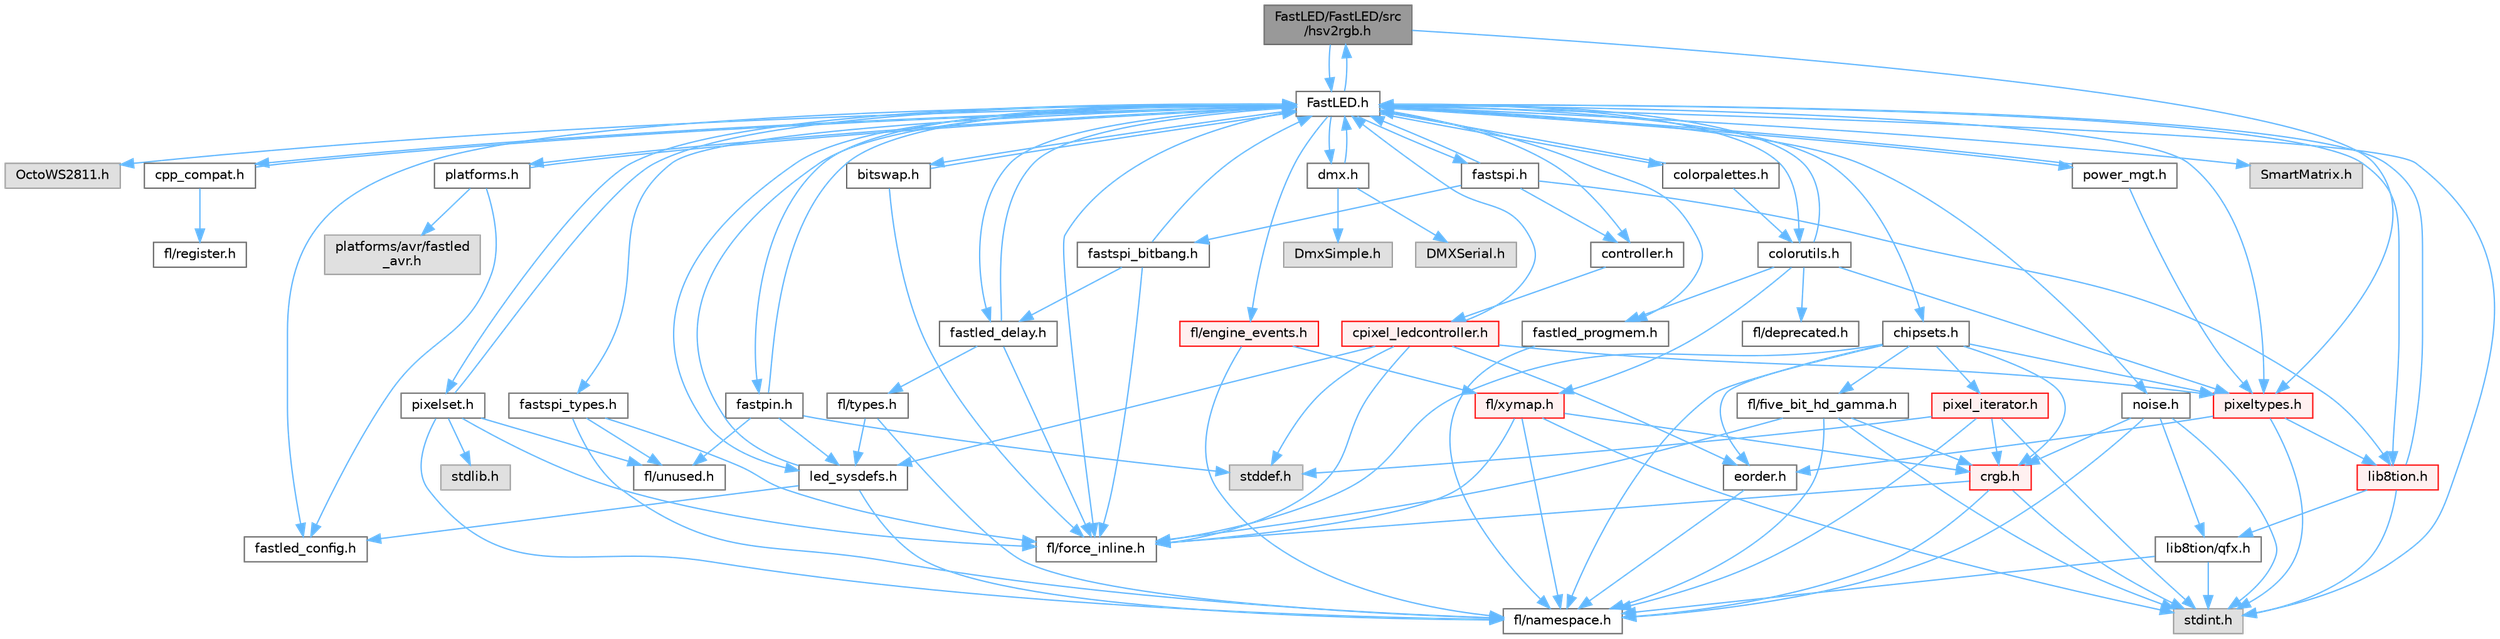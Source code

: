digraph "FastLED/FastLED/src/hsv2rgb.h"
{
 // LATEX_PDF_SIZE
  bgcolor="transparent";
  edge [fontname=Helvetica,fontsize=10,labelfontname=Helvetica,labelfontsize=10];
  node [fontname=Helvetica,fontsize=10,shape=box,height=0.2,width=0.4];
  Node1 [id="Node000001",label="FastLED/FastLED/src\l/hsv2rgb.h",height=0.2,width=0.4,color="gray40", fillcolor="grey60", style="filled", fontcolor="black",tooltip="Functions to convert from the HSV colorspace to the RGB colorspace."];
  Node1 -> Node2 [id="edge1_Node000001_Node000002",color="steelblue1",style="solid",tooltip=" "];
  Node2 [id="Node000002",label="FastLED.h",height=0.2,width=0.4,color="grey40", fillcolor="white", style="filled",URL="$db/d97/_fast_l_e_d_8h.html",tooltip="central include file for FastLED, defines the CFastLED class/object"];
  Node2 -> Node3 [id="edge2_Node000002_Node000003",color="steelblue1",style="solid",tooltip=" "];
  Node3 [id="Node000003",label="stdint.h",height=0.2,width=0.4,color="grey60", fillcolor="#E0E0E0", style="filled",tooltip=" "];
  Node2 -> Node4 [id="edge3_Node000002_Node000004",color="steelblue1",style="solid",tooltip=" "];
  Node4 [id="Node000004",label="SmartMatrix.h",height=0.2,width=0.4,color="grey60", fillcolor="#E0E0E0", style="filled",tooltip=" "];
  Node2 -> Node5 [id="edge4_Node000002_Node000005",color="steelblue1",style="solid",tooltip=" "];
  Node5 [id="Node000005",label="OctoWS2811.h",height=0.2,width=0.4,color="grey60", fillcolor="#E0E0E0", style="filled",tooltip=" "];
  Node2 -> Node6 [id="edge5_Node000002_Node000006",color="steelblue1",style="solid",tooltip=" "];
  Node6 [id="Node000006",label="fl/force_inline.h",height=0.2,width=0.4,color="grey40", fillcolor="white", style="filled",URL="$d8/d2d/fl_2force__inline_8h.html",tooltip=" "];
  Node2 -> Node7 [id="edge6_Node000002_Node000007",color="steelblue1",style="solid",tooltip=" "];
  Node7 [id="Node000007",label="cpp_compat.h",height=0.2,width=0.4,color="grey40", fillcolor="white", style="filled",URL="$d9/d13/cpp__compat_8h.html",tooltip="Compatibility functions based on C++ version."];
  Node7 -> Node2 [id="edge7_Node000007_Node000002",color="steelblue1",style="solid",tooltip=" "];
  Node7 -> Node8 [id="edge8_Node000007_Node000008",color="steelblue1",style="solid",tooltip=" "];
  Node8 [id="Node000008",label="fl/register.h",height=0.2,width=0.4,color="grey40", fillcolor="white", style="filled",URL="$d8/dc1/fl_2register_8h.html",tooltip=" "];
  Node2 -> Node9 [id="edge9_Node000002_Node000009",color="steelblue1",style="solid",tooltip=" "];
  Node9 [id="Node000009",label="fastled_config.h",height=0.2,width=0.4,color="grey40", fillcolor="white", style="filled",URL="$d5/d11/fastled__config_8h.html",tooltip="Contains definitions that can be used to configure FastLED at compile time."];
  Node2 -> Node10 [id="edge10_Node000002_Node000010",color="steelblue1",style="solid",tooltip=" "];
  Node10 [id="Node000010",label="led_sysdefs.h",height=0.2,width=0.4,color="grey40", fillcolor="white", style="filled",URL="$d9/d3e/led__sysdefs_8h.html",tooltip="Determines which platform system definitions to include."];
  Node10 -> Node2 [id="edge11_Node000010_Node000002",color="steelblue1",style="solid",tooltip=" "];
  Node10 -> Node9 [id="edge12_Node000010_Node000009",color="steelblue1",style="solid",tooltip=" "];
  Node10 -> Node11 [id="edge13_Node000010_Node000011",color="steelblue1",style="solid",tooltip=" "];
  Node11 [id="Node000011",label="fl/namespace.h",height=0.2,width=0.4,color="grey40", fillcolor="white", style="filled",URL="$df/d2a/namespace_8h.html",tooltip="Implements the FastLED namespace macros."];
  Node2 -> Node12 [id="edge14_Node000002_Node000012",color="steelblue1",style="solid",tooltip=" "];
  Node12 [id="Node000012",label="fastled_delay.h",height=0.2,width=0.4,color="grey40", fillcolor="white", style="filled",URL="$d0/da8/fastled__delay_8h.html",tooltip="Utility functions and classes for managing delay cycles."];
  Node12 -> Node2 [id="edge15_Node000012_Node000002",color="steelblue1",style="solid",tooltip=" "];
  Node12 -> Node13 [id="edge16_Node000012_Node000013",color="steelblue1",style="solid",tooltip=" "];
  Node13 [id="Node000013",label="fl/types.h",height=0.2,width=0.4,color="grey40", fillcolor="white", style="filled",URL="$d7/da1/fl_2types_8h.html",tooltip=" "];
  Node13 -> Node10 [id="edge17_Node000013_Node000010",color="steelblue1",style="solid",tooltip=" "];
  Node13 -> Node11 [id="edge18_Node000013_Node000011",color="steelblue1",style="solid",tooltip=" "];
  Node12 -> Node6 [id="edge19_Node000012_Node000006",color="steelblue1",style="solid",tooltip=" "];
  Node2 -> Node14 [id="edge20_Node000002_Node000014",color="steelblue1",style="solid",tooltip=" "];
  Node14 [id="Node000014",label="bitswap.h",height=0.2,width=0.4,color="grey40", fillcolor="white", style="filled",URL="$de/ded/bitswap_8h.html",tooltip="Functions for doing a rotation of bits/bytes used by parallel output."];
  Node14 -> Node2 [id="edge21_Node000014_Node000002",color="steelblue1",style="solid",tooltip=" "];
  Node14 -> Node6 [id="edge22_Node000014_Node000006",color="steelblue1",style="solid",tooltip=" "];
  Node2 -> Node15 [id="edge23_Node000002_Node000015",color="steelblue1",style="solid",tooltip=" "];
  Node15 [id="Node000015",label="controller.h",height=0.2,width=0.4,color="grey40", fillcolor="white", style="filled",URL="$d2/dd9/controller_8h.html",tooltip="deprecated: base definitions used by led controllers for writing out led data"];
  Node15 -> Node16 [id="edge24_Node000015_Node000016",color="steelblue1",style="solid",tooltip=" "];
  Node16 [id="Node000016",label="cpixel_ledcontroller.h",height=0.2,width=0.4,color="red", fillcolor="#FFF0F0", style="filled",URL="$d9/d57/cpixel__ledcontroller_8h.html",tooltip="defines the templated version of the CLEDController class"];
  Node16 -> Node17 [id="edge25_Node000016_Node000017",color="steelblue1",style="solid",tooltip=" "];
  Node17 [id="Node000017",label="stddef.h",height=0.2,width=0.4,color="grey60", fillcolor="#E0E0E0", style="filled",tooltip=" "];
  Node16 -> Node2 [id="edge26_Node000016_Node000002",color="steelblue1",style="solid",tooltip=" "];
  Node16 -> Node10 [id="edge27_Node000016_Node000010",color="steelblue1",style="solid",tooltip=" "];
  Node16 -> Node18 [id="edge28_Node000016_Node000018",color="steelblue1",style="solid",tooltip=" "];
  Node18 [id="Node000018",label="pixeltypes.h",height=0.2,width=0.4,color="red", fillcolor="#FFF0F0", style="filled",URL="$d2/dba/pixeltypes_8h.html",tooltip="Includes defintions for RGB and HSV pixels."];
  Node18 -> Node3 [id="edge29_Node000018_Node000003",color="steelblue1",style="solid",tooltip=" "];
  Node18 -> Node19 [id="edge30_Node000018_Node000019",color="steelblue1",style="solid",tooltip=" "];
  Node19 [id="Node000019",label="lib8tion.h",height=0.2,width=0.4,color="red", fillcolor="#FFF0F0", style="filled",URL="$df/da5/lib8tion_8h.html",tooltip="Fast, efficient 8-bit math functions specifically designed for high-performance LED programming."];
  Node19 -> Node2 [id="edge31_Node000019_Node000002",color="steelblue1",style="solid",tooltip=" "];
  Node19 -> Node3 [id="edge32_Node000019_Node000003",color="steelblue1",style="solid",tooltip=" "];
  Node19 -> Node22 [id="edge33_Node000019_Node000022",color="steelblue1",style="solid",tooltip=" "];
  Node22 [id="Node000022",label="lib8tion/qfx.h",height=0.2,width=0.4,color="grey40", fillcolor="white", style="filled",URL="$d2/d19/qfx_8h.html",tooltip=" "];
  Node22 -> Node3 [id="edge34_Node000022_Node000003",color="steelblue1",style="solid",tooltip=" "];
  Node22 -> Node11 [id="edge35_Node000022_Node000011",color="steelblue1",style="solid",tooltip=" "];
  Node18 -> Node33 [id="edge36_Node000018_Node000033",color="steelblue1",style="solid",tooltip=" "];
  Node33 [id="Node000033",label="eorder.h",height=0.2,width=0.4,color="grey40", fillcolor="white", style="filled",URL="$db/d07/eorder_8h.html",tooltip="Defines color channel ordering enumerations."];
  Node33 -> Node11 [id="edge37_Node000033_Node000011",color="steelblue1",style="solid",tooltip=" "];
  Node16 -> Node33 [id="edge38_Node000016_Node000033",color="steelblue1",style="solid",tooltip=" "];
  Node16 -> Node6 [id="edge39_Node000016_Node000006",color="steelblue1",style="solid",tooltip=" "];
  Node2 -> Node63 [id="edge40_Node000002_Node000063",color="steelblue1",style="solid",tooltip=" "];
  Node63 [id="Node000063",label="fastpin.h",height=0.2,width=0.4,color="grey40", fillcolor="white", style="filled",URL="$db/d65/fastpin_8h.html",tooltip="Class base definitions for defining fast pin access."];
  Node63 -> Node2 [id="edge41_Node000063_Node000002",color="steelblue1",style="solid",tooltip=" "];
  Node63 -> Node10 [id="edge42_Node000063_Node000010",color="steelblue1",style="solid",tooltip=" "];
  Node63 -> Node17 [id="edge43_Node000063_Node000017",color="steelblue1",style="solid",tooltip=" "];
  Node63 -> Node48 [id="edge44_Node000063_Node000048",color="steelblue1",style="solid",tooltip=" "];
  Node48 [id="Node000048",label="fl/unused.h",height=0.2,width=0.4,color="grey40", fillcolor="white", style="filled",URL="$d8/d4b/unused_8h.html",tooltip=" "];
  Node2 -> Node64 [id="edge45_Node000002_Node000064",color="steelblue1",style="solid",tooltip=" "];
  Node64 [id="Node000064",label="fastspi_types.h",height=0.2,width=0.4,color="grey40", fillcolor="white", style="filled",URL="$d2/ddb/fastspi__types_8h.html",tooltip="Data types and constants used by SPI interfaces."];
  Node64 -> Node6 [id="edge46_Node000064_Node000006",color="steelblue1",style="solid",tooltip=" "];
  Node64 -> Node11 [id="edge47_Node000064_Node000011",color="steelblue1",style="solid",tooltip=" "];
  Node64 -> Node48 [id="edge48_Node000064_Node000048",color="steelblue1",style="solid",tooltip=" "];
  Node2 -> Node65 [id="edge49_Node000002_Node000065",color="steelblue1",style="solid",tooltip=" "];
  Node65 [id="Node000065",label="dmx.h",height=0.2,width=0.4,color="grey40", fillcolor="white", style="filled",URL="$d3/de1/dmx_8h.html",tooltip="Defines the DMX512-based LED controllers."];
  Node65 -> Node2 [id="edge50_Node000065_Node000002",color="steelblue1",style="solid",tooltip=" "];
  Node65 -> Node66 [id="edge51_Node000065_Node000066",color="steelblue1",style="solid",tooltip=" "];
  Node66 [id="Node000066",label="DmxSimple.h",height=0.2,width=0.4,color="grey60", fillcolor="#E0E0E0", style="filled",tooltip=" "];
  Node65 -> Node67 [id="edge52_Node000065_Node000067",color="steelblue1",style="solid",tooltip=" "];
  Node67 [id="Node000067",label="DMXSerial.h",height=0.2,width=0.4,color="grey60", fillcolor="#E0E0E0", style="filled",tooltip=" "];
  Node2 -> Node68 [id="edge53_Node000002_Node000068",color="steelblue1",style="solid",tooltip=" "];
  Node68 [id="Node000068",label="platforms.h",height=0.2,width=0.4,color="grey40", fillcolor="white", style="filled",URL="$da/dc9/platforms_8h.html",tooltip="Determines which platforms headers to include."];
  Node68 -> Node2 [id="edge54_Node000068_Node000002",color="steelblue1",style="solid",tooltip=" "];
  Node68 -> Node9 [id="edge55_Node000068_Node000009",color="steelblue1",style="solid",tooltip=" "];
  Node68 -> Node69 [id="edge56_Node000068_Node000069",color="steelblue1",style="solid",tooltip=" "];
  Node69 [id="Node000069",label="platforms/avr/fastled\l_avr.h",height=0.2,width=0.4,color="grey60", fillcolor="#E0E0E0", style="filled",tooltip=" "];
  Node2 -> Node70 [id="edge57_Node000002_Node000070",color="steelblue1",style="solid",tooltip=" "];
  Node70 [id="Node000070",label="fastled_progmem.h",height=0.2,width=0.4,color="grey40", fillcolor="white", style="filled",URL="$df/dab/fastled__progmem_8h.html",tooltip="Wrapper definitions to allow seamless use of PROGMEM in environments that have it."];
  Node70 -> Node11 [id="edge58_Node000070_Node000011",color="steelblue1",style="solid",tooltip=" "];
  Node2 -> Node19 [id="edge59_Node000002_Node000019",color="steelblue1",style="solid",tooltip=" "];
  Node2 -> Node18 [id="edge60_Node000002_Node000018",color="steelblue1",style="solid",tooltip=" "];
  Node2 -> Node1 [id="edge61_Node000002_Node000001",color="steelblue1",style="solid",tooltip=" "];
  Node2 -> Node71 [id="edge62_Node000002_Node000071",color="steelblue1",style="solid",tooltip=" "];
  Node71 [id="Node000071",label="colorutils.h",height=0.2,width=0.4,color="grey40", fillcolor="white", style="filled",URL="$d1/dfb/colorutils_8h.html",tooltip="Utility functions for color fill, palettes, blending, and more."];
  Node71 -> Node2 [id="edge63_Node000071_Node000002",color="steelblue1",style="solid",tooltip=" "];
  Node71 -> Node18 [id="edge64_Node000071_Node000018",color="steelblue1",style="solid",tooltip=" "];
  Node71 -> Node70 [id="edge65_Node000071_Node000070",color="steelblue1",style="solid",tooltip=" "];
  Node71 -> Node51 [id="edge66_Node000071_Node000051",color="steelblue1",style="solid",tooltip=" "];
  Node51 [id="Node000051",label="fl/xymap.h",height=0.2,width=0.4,color="red", fillcolor="#FFF0F0", style="filled",URL="$d6/dc9/fl_2xymap_8h.html",tooltip=" "];
  Node51 -> Node3 [id="edge67_Node000051_Node000003",color="steelblue1",style="solid",tooltip=" "];
  Node51 -> Node26 [id="edge68_Node000051_Node000026",color="steelblue1",style="solid",tooltip=" "];
  Node26 [id="Node000026",label="crgb.h",height=0.2,width=0.4,color="red", fillcolor="#FFF0F0", style="filled",URL="$db/dd1/crgb_8h.html",tooltip="Defines the red, green, and blue (RGB) pixel struct."];
  Node26 -> Node3 [id="edge69_Node000026_Node000003",color="steelblue1",style="solid",tooltip=" "];
  Node26 -> Node11 [id="edge70_Node000026_Node000011",color="steelblue1",style="solid",tooltip=" "];
  Node26 -> Node6 [id="edge71_Node000026_Node000006",color="steelblue1",style="solid",tooltip=" "];
  Node51 -> Node6 [id="edge72_Node000051_Node000006",color="steelblue1",style="solid",tooltip=" "];
  Node51 -> Node11 [id="edge73_Node000051_Node000011",color="steelblue1",style="solid",tooltip=" "];
  Node71 -> Node72 [id="edge74_Node000071_Node000072",color="steelblue1",style="solid",tooltip=" "];
  Node72 [id="Node000072",label="fl/deprecated.h",height=0.2,width=0.4,color="grey40", fillcolor="white", style="filled",URL="$d4/dce/deprecated_8h.html",tooltip=" "];
  Node2 -> Node73 [id="edge75_Node000002_Node000073",color="steelblue1",style="solid",tooltip=" "];
  Node73 [id="Node000073",label="pixelset.h",height=0.2,width=0.4,color="grey40", fillcolor="white", style="filled",URL="$d4/d46/pixelset_8h.html",tooltip="Declares classes for managing logical groups of LEDs."];
  Node73 -> Node2 [id="edge76_Node000073_Node000002",color="steelblue1",style="solid",tooltip=" "];
  Node73 -> Node6 [id="edge77_Node000073_Node000006",color="steelblue1",style="solid",tooltip=" "];
  Node73 -> Node48 [id="edge78_Node000073_Node000048",color="steelblue1",style="solid",tooltip=" "];
  Node73 -> Node74 [id="edge79_Node000073_Node000074",color="steelblue1",style="solid",tooltip=" "];
  Node74 [id="Node000074",label="stdlib.h",height=0.2,width=0.4,color="grey60", fillcolor="#E0E0E0", style="filled",tooltip=" "];
  Node73 -> Node11 [id="edge80_Node000073_Node000011",color="steelblue1",style="solid",tooltip=" "];
  Node2 -> Node75 [id="edge81_Node000002_Node000075",color="steelblue1",style="solid",tooltip=" "];
  Node75 [id="Node000075",label="colorpalettes.h",height=0.2,width=0.4,color="grey40", fillcolor="white", style="filled",URL="$dc/dcc/colorpalettes_8h.html",tooltip="Declarations for the predefined color palettes supplied by FastLED."];
  Node75 -> Node2 [id="edge82_Node000075_Node000002",color="steelblue1",style="solid",tooltip=" "];
  Node75 -> Node71 [id="edge83_Node000075_Node000071",color="steelblue1",style="solid",tooltip=" "];
  Node2 -> Node76 [id="edge84_Node000002_Node000076",color="steelblue1",style="solid",tooltip=" "];
  Node76 [id="Node000076",label="noise.h",height=0.2,width=0.4,color="grey40", fillcolor="white", style="filled",URL="$d1/d31/noise_8h.html",tooltip="Functions to generate and fill arrays with noise."];
  Node76 -> Node3 [id="edge85_Node000076_Node000003",color="steelblue1",style="solid",tooltip=" "];
  Node76 -> Node26 [id="edge86_Node000076_Node000026",color="steelblue1",style="solid",tooltip=" "];
  Node76 -> Node11 [id="edge87_Node000076_Node000011",color="steelblue1",style="solid",tooltip=" "];
  Node76 -> Node22 [id="edge88_Node000076_Node000022",color="steelblue1",style="solid",tooltip=" "];
  Node2 -> Node77 [id="edge89_Node000002_Node000077",color="steelblue1",style="solid",tooltip=" "];
  Node77 [id="Node000077",label="power_mgt.h",height=0.2,width=0.4,color="grey40", fillcolor="white", style="filled",URL="$dc/d5b/power__mgt_8h.html",tooltip="Functions to limit the power used by FastLED."];
  Node77 -> Node2 [id="edge90_Node000077_Node000002",color="steelblue1",style="solid",tooltip=" "];
  Node77 -> Node18 [id="edge91_Node000077_Node000018",color="steelblue1",style="solid",tooltip=" "];
  Node2 -> Node78 [id="edge92_Node000002_Node000078",color="steelblue1",style="solid",tooltip=" "];
  Node78 [id="Node000078",label="fastspi.h",height=0.2,width=0.4,color="grey40", fillcolor="white", style="filled",URL="$d6/ddc/fastspi_8h.html",tooltip="Serial peripheral interface (SPI) definitions per platform."];
  Node78 -> Node2 [id="edge93_Node000078_Node000002",color="steelblue1",style="solid",tooltip=" "];
  Node78 -> Node15 [id="edge94_Node000078_Node000015",color="steelblue1",style="solid",tooltip=" "];
  Node78 -> Node19 [id="edge95_Node000078_Node000019",color="steelblue1",style="solid",tooltip=" "];
  Node78 -> Node79 [id="edge96_Node000078_Node000079",color="steelblue1",style="solid",tooltip=" "];
  Node79 [id="Node000079",label="fastspi_bitbang.h",height=0.2,width=0.4,color="grey40", fillcolor="white", style="filled",URL="$d9/d8d/fastspi__bitbang_8h.html",tooltip="Software SPI (aka bit-banging) support."];
  Node79 -> Node2 [id="edge97_Node000079_Node000002",color="steelblue1",style="solid",tooltip=" "];
  Node79 -> Node12 [id="edge98_Node000079_Node000012",color="steelblue1",style="solid",tooltip=" "];
  Node79 -> Node6 [id="edge99_Node000079_Node000006",color="steelblue1",style="solid",tooltip=" "];
  Node2 -> Node80 [id="edge100_Node000002_Node000080",color="steelblue1",style="solid",tooltip=" "];
  Node80 [id="Node000080",label="chipsets.h",height=0.2,width=0.4,color="grey40", fillcolor="white", style="filled",URL="$db/d66/chipsets_8h.html",tooltip="Contains the bulk of the definitions for the various LED chipsets supported."];
  Node80 -> Node18 [id="edge101_Node000080_Node000018",color="steelblue1",style="solid",tooltip=" "];
  Node80 -> Node44 [id="edge102_Node000080_Node000044",color="steelblue1",style="solid",tooltip=" "];
  Node44 [id="Node000044",label="fl/five_bit_hd_gamma.h",height=0.2,width=0.4,color="grey40", fillcolor="white", style="filled",URL="$dc/d44/five__bit__hd__gamma_8h.html",tooltip="Declares functions for five-bit gamma correction."];
  Node44 -> Node3 [id="edge103_Node000044_Node000003",color="steelblue1",style="solid",tooltip=" "];
  Node44 -> Node11 [id="edge104_Node000044_Node000011",color="steelblue1",style="solid",tooltip=" "];
  Node44 -> Node6 [id="edge105_Node000044_Node000006",color="steelblue1",style="solid",tooltip=" "];
  Node44 -> Node26 [id="edge106_Node000044_Node000026",color="steelblue1",style="solid",tooltip=" "];
  Node80 -> Node6 [id="edge107_Node000080_Node000006",color="steelblue1",style="solid",tooltip=" "];
  Node80 -> Node46 [id="edge108_Node000080_Node000046",color="steelblue1",style="solid",tooltip=" "];
  Node46 [id="Node000046",label="pixel_iterator.h",height=0.2,width=0.4,color="red", fillcolor="#FFF0F0", style="filled",URL="$d8/d6c/pixel__iterator_8h.html",tooltip="Non-templated low level pixel data writing class."];
  Node46 -> Node17 [id="edge109_Node000046_Node000017",color="steelblue1",style="solid",tooltip=" "];
  Node46 -> Node3 [id="edge110_Node000046_Node000003",color="steelblue1",style="solid",tooltip=" "];
  Node46 -> Node11 [id="edge111_Node000046_Node000011",color="steelblue1",style="solid",tooltip=" "];
  Node46 -> Node26 [id="edge112_Node000046_Node000026",color="steelblue1",style="solid",tooltip=" "];
  Node80 -> Node26 [id="edge113_Node000080_Node000026",color="steelblue1",style="solid",tooltip=" "];
  Node80 -> Node33 [id="edge114_Node000080_Node000033",color="steelblue1",style="solid",tooltip=" "];
  Node80 -> Node11 [id="edge115_Node000080_Node000011",color="steelblue1",style="solid",tooltip=" "];
  Node2 -> Node49 [id="edge116_Node000002_Node000049",color="steelblue1",style="solid",tooltip=" "];
  Node49 [id="Node000049",label="fl/engine_events.h",height=0.2,width=0.4,color="red", fillcolor="#FFF0F0", style="filled",URL="$dc/dd9/fl_2engine__events_8h.html",tooltip=" "];
  Node49 -> Node51 [id="edge117_Node000049_Node000051",color="steelblue1",style="solid",tooltip=" "];
  Node49 -> Node11 [id="edge118_Node000049_Node000011",color="steelblue1",style="solid",tooltip=" "];
  Node1 -> Node18 [id="edge119_Node000001_Node000018",color="steelblue1",style="solid",tooltip=" "];
}
